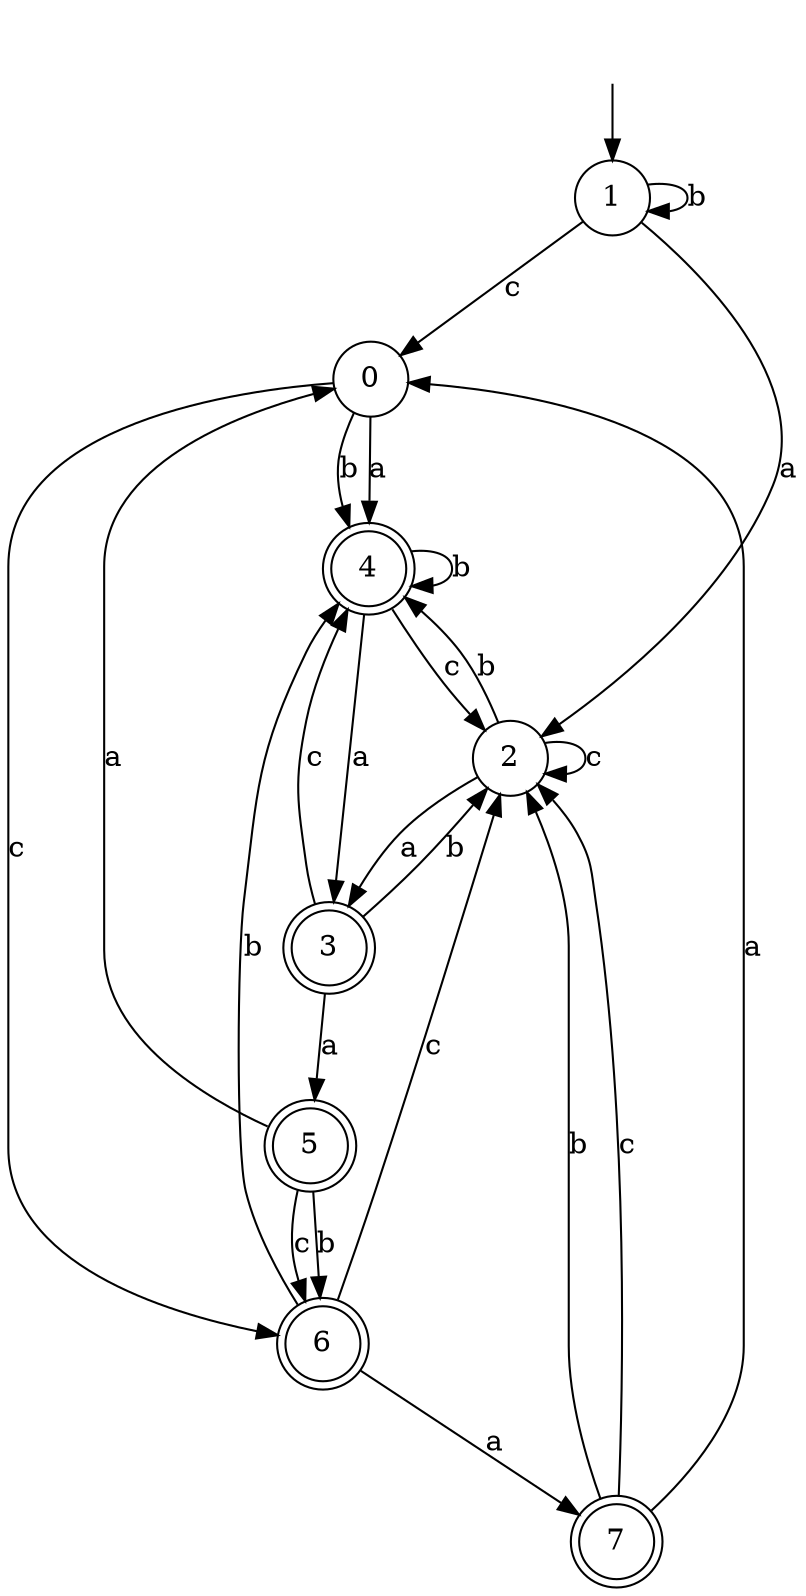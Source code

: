 digraph g {
__start [label=""shape=none]
	1[shape="circle" label="1"]
	0[shape="circle" label="0"]
	2[shape="circle" label="2"]
	3[shape="doublecircle" label="3"]
	4[shape="doublecircle" label="4"]
	5[shape="doublecircle" label="5"]
	6[shape="doublecircle" label="6"]
	7[shape="doublecircle" label="7"]

__start -> 1
	0 -> 4 [label="a"]
	0 -> 4 [label="b"]
	0 -> 6 [label="c"]
	1 -> 2 [label="a"]
	1 -> 1 [label="b"]
	1 -> 0 [label="c"]
	2 -> 3 [label="a"]
	2 -> 4 [label="b"]
	2 -> 2 [label="c"]
	3 -> 5 [label="a"]
	3 -> 2 [label="b"]
	3 -> 4 [label="c"]
	4 -> 3 [label="a"]
	4 -> 4 [label="b"]
	4 -> 2 [label="c"]
	5 -> 0 [label="a"]
	5 -> 6 [label="b"]
	5 -> 6 [label="c"]
	6 -> 7 [label="a"]
	6 -> 4 [label="b"]
	6 -> 2 [label="c"]
	7 -> 0 [label="a"]
	7 -> 2 [label="b"]
	7 -> 2 [label="c"]
}
